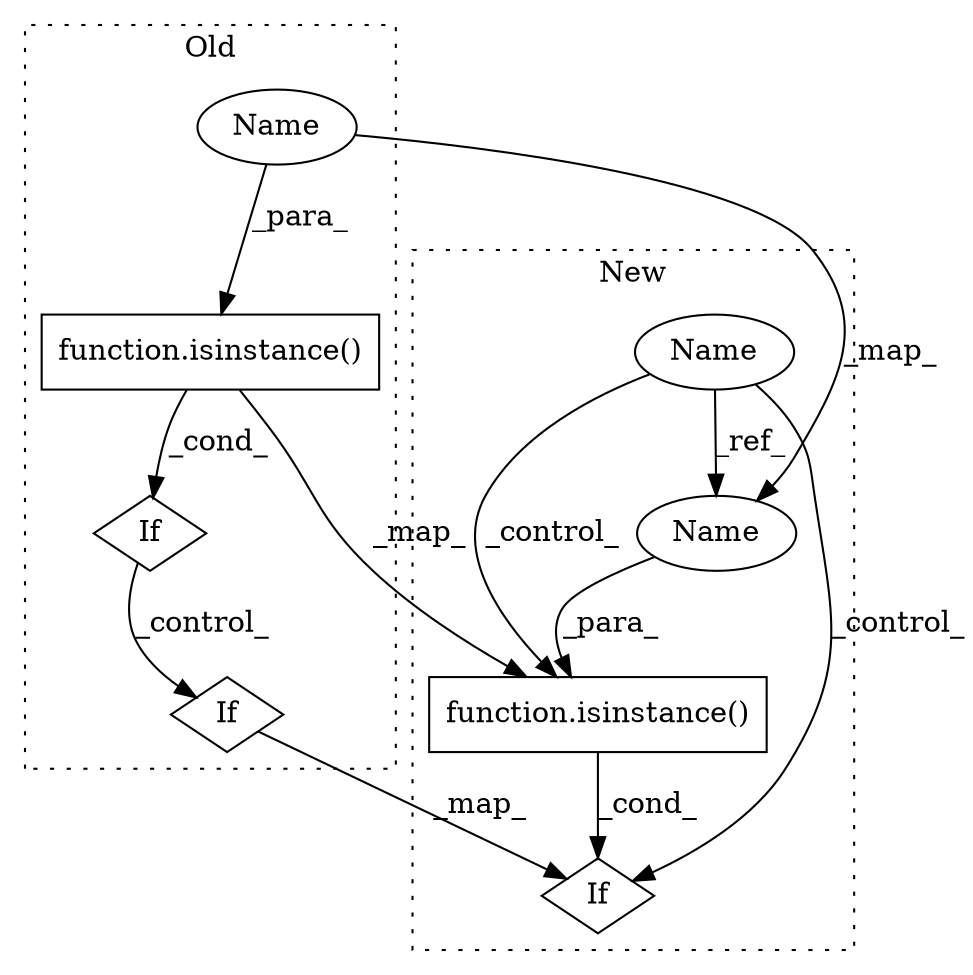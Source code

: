 digraph G {
subgraph cluster0 {
1 [label="function.isinstance()" a="75" s="4271,4299" l="11,1" shape="box"];
4 [label="If" a="96" s="4271,4300" l="0,18" shape="diamond"];
6 [label="If" a="96" s="4394,4423" l="0,18" shape="diamond"];
8 [label="Name" a="87" s="4282" l="1" shape="ellipse"];
label = "Old";
style="dotted";
}
subgraph cluster1 {
2 [label="function.isinstance()" a="75" s="4271,4317" l="11,1" shape="box"];
3 [label="Name" a="87" s="3866" l="1" shape="ellipse"];
5 [label="If" a="96" s="4271,4318" l="0,18" shape="diamond"];
7 [label="Name" a="87" s="4282" l="1" shape="ellipse"];
label = "New";
style="dotted";
}
1 -> 4 [label="_cond_"];
1 -> 2 [label="_map_"];
2 -> 5 [label="_cond_"];
3 -> 7 [label="_ref_"];
3 -> 5 [label="_control_"];
3 -> 2 [label="_control_"];
4 -> 6 [label="_control_"];
6 -> 5 [label="_map_"];
7 -> 2 [label="_para_"];
8 -> 7 [label="_map_"];
8 -> 1 [label="_para_"];
}